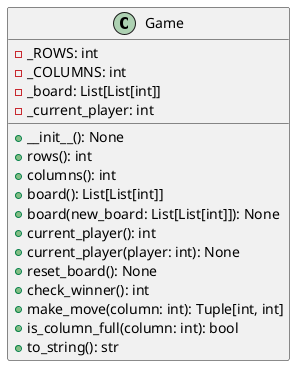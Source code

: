 
@startuml
class Game {
    - _ROWS: int
    - _COLUMNS: int
    - _board: List[List[int]]
    - _current_player: int
    + __init__(): None
    + rows(): int
    + columns(): int
    + board(): List[List[int]]
    + board(new_board: List[List[int]]): None
    + current_player(): int
    + current_player(player: int): None
    + reset_board(): None
    + check_winner(): int
    + make_move(column: int): Tuple[int, int]
    + is_column_full(column: int): bool
    + to_string(): str
}

@enduml